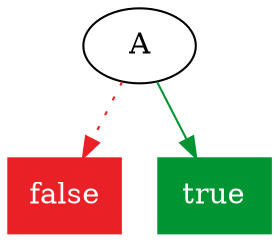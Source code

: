 digraph G {

  id0 [label="false", shape=box, color="#ea2027", fontcolor="#ffffff", style=filled, fillcolor="#ea2027"]
  id1 [label="true", shape=box, color="#009432", fontcolor="#ffffff", style=filled, fillcolor="#009432"]
  id2 [label="A"]

  id2 -> id0 [color="#ea2027", fontcolor="#ea2027", style=dotted]
  id2 -> id1 [color="#009432", fontcolor="#009432", style=solid]
}
